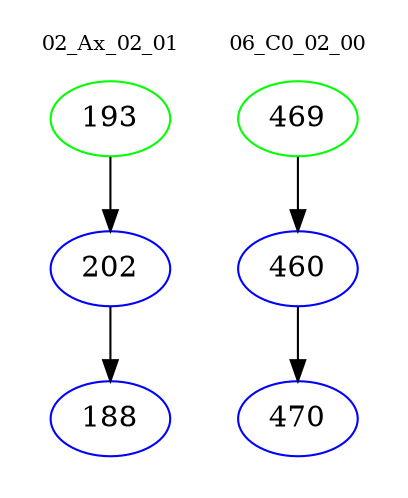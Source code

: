 digraph{
subgraph cluster_0 {
color = white
label = "02_Ax_02_01";
fontsize=10;
T0_193 [label="193", color="green"]
T0_193 -> T0_202 [color="black"]
T0_202 [label="202", color="blue"]
T0_202 -> T0_188 [color="black"]
T0_188 [label="188", color="blue"]
}
subgraph cluster_1 {
color = white
label = "06_C0_02_00";
fontsize=10;
T1_469 [label="469", color="green"]
T1_469 -> T1_460 [color="black"]
T1_460 [label="460", color="blue"]
T1_460 -> T1_470 [color="black"]
T1_470 [label="470", color="blue"]
}
}
